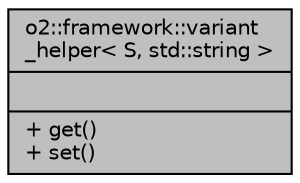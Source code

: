 digraph "o2::framework::variant_helper&lt; S, std::string &gt;"
{
 // INTERACTIVE_SVG=YES
  bgcolor="transparent";
  edge [fontname="Helvetica",fontsize="10",labelfontname="Helvetica",labelfontsize="10"];
  node [fontname="Helvetica",fontsize="10",shape=record];
  Node1 [label="{o2::framework::variant\l_helper\< S, std::string \>\n||+ get()\l+ set()\l}",height=0.2,width=0.4,color="black", fillcolor="grey75", style="filled", fontcolor="black"];
}
